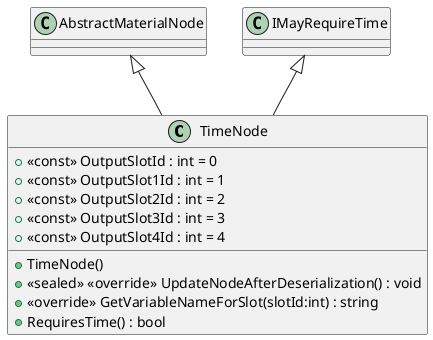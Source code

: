 @startuml
class TimeNode {
    + <<const>> OutputSlotId : int = 0
    + <<const>> OutputSlot1Id : int = 1
    + <<const>> OutputSlot2Id : int = 2
    + <<const>> OutputSlot3Id : int = 3
    + <<const>> OutputSlot4Id : int = 4
    + TimeNode()
    + <<sealed>> <<override>> UpdateNodeAfterDeserialization() : void
    + <<override>> GetVariableNameForSlot(slotId:int) : string
    + RequiresTime() : bool
}
AbstractMaterialNode <|-- TimeNode
IMayRequireTime <|-- TimeNode
@enduml
